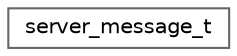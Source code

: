 digraph "Graphical Class Hierarchy"
{
 // LATEX_PDF_SIZE
  bgcolor="transparent";
  edge [fontname=Helvetica,fontsize=10,labelfontname=Helvetica,labelfontsize=10];
  node [fontname=Helvetica,fontsize=10,shape=box,height=0.2,width=0.4];
  rankdir="LR";
  Node0 [id="Node000000",label="server_message_t",height=0.2,width=0.4,color="grey40", fillcolor="white", style="filled",URL="$structserver__message__t.html",tooltip=" "];
}
